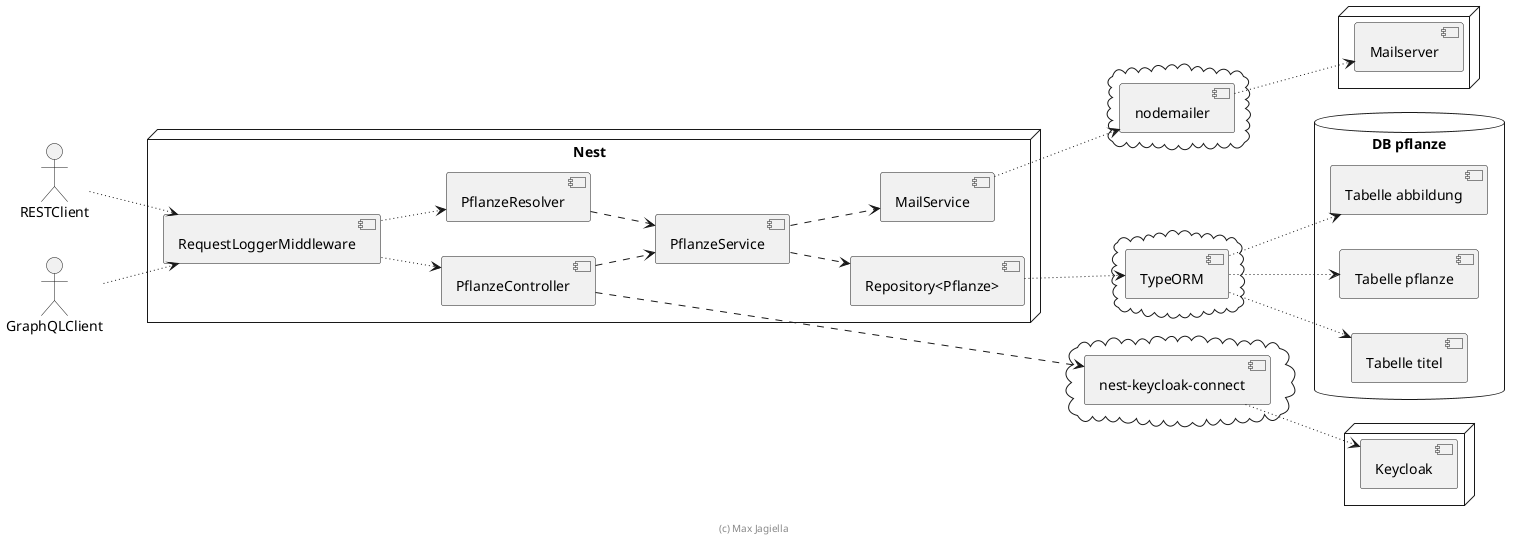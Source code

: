 ' Copyright (C) 2019 - present Juergen Zimmermann, Hochschule Karlsruhe
'
' This program is free software: you can redistribute it and/or modify
' it under the terms of the GNU General Public License as published by
' the Free Software Foundation, either version 3 of the License, or
' (at your option) any later version.
'
' This program is distributed in the hope that it will be useful,
' but WITHOUT ANY WARRANTY; without even the implied warranty of
' MERCHANTABILITY or FITNESS FOR A PARTICULAR PURPOSE.  See the
' GNU General Public License for more details.
'
' You should have received a copy of the GNU General Public License
' along with this program.  If not, see <https://www.gnu.org/licenses/>.

' Preview durch <Alt>d

@startuml Komponenten

left to right direction

actor RESTClient
actor GraphQLClient

node "Nest" {
  [RequestLoggerMiddleware]

  [PflanzeController]
  [PflanzeResolver]

  [PflanzeService]

  [Repository<Pflanze>]

  [MailService]
}


cloud {
    [TypeORM]
}

cloud {
    [nest-keycloak-connect]
}

cloud {
    [nodemailer]
}

database "DB pflanze" {
    [Tabelle pflanze]
    [Tabelle titel]
    [Tabelle abbildung]
}

node {
    [Keycloak]
}

node {
    [Mailserver]
}

RESTClient ~~> [RequestLoggerMiddleware]
GraphQLClient ~~> [RequestLoggerMiddleware]

[RequestLoggerMiddleware] ~~> [PflanzeController]
[RequestLoggerMiddleware] ~~> [PflanzeResolver]

[PflanzeController] ..> [PflanzeService]
[PflanzeResolver] ..> [PflanzeService]
[PflanzeService] ..> [Repository<Pflanze>]

[Repository<Pflanze>] ~~> [TypeORM]
[TypeORM] ~~> [Tabelle pflanze]
[TypeORM] ~~> [Tabelle titel]
[TypeORM] ~~> [Tabelle abbildung]

[PflanzeController] ..> [nest-keycloak-connect]
[nest-keycloak-connect] ~~> [Keycloak]

[PflanzeService] ..> [MailService]
[MailService] ~~> [nodemailer]
[nodemailer] ~~> [Mailserver]

[MailService] ~[hidden]~> [nest-keycloak-connect]

footer (c) Max Jagiella

@enduml

